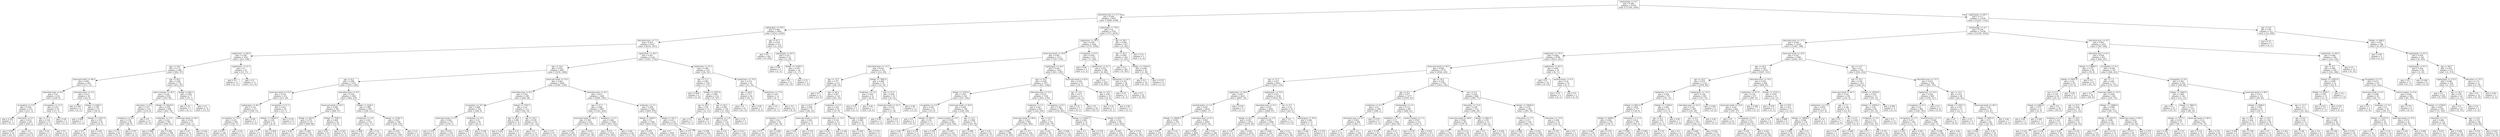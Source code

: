 digraph Tree {
node [shape=box] ;
0 [label="relationship <= 0.5\ngini = 0.366\nsamples = 22792\nvalue = [17292, 5500]"] ;
1 [label="education-num <= 11.5\ngini = 0.495\nsamples = 9253\nvalue = [5085, 4168]"] ;
0 -> 1 [labeldistance=2.5, labelangle=45, headlabel="True"] ;
2 [label="capital-gain <= 78.0\ngini = 0.444\nsamples = 6462\nvalue = [4313, 2149]"] ;
1 -> 2 ;
3 [label="education-num <= 7.5\ngini = 0.419\nsamples = 6147\nvalue = [4310, 1837]"] ;
2 -> 3 ;
4 [label="capital-loss <= 40.0\ngini = 0.189\nsamples = 1021\nvalue = [913, 108]"] ;
3 -> 4 ;
5 [label="age <= 19.5\ngini = 0.175\nsamples = 999\nvalue = [902, 97]"] ;
4 -> 5 ;
6 [label="hours-per-week <= 48.0\ngini = 0.081\nsamples = 283\nvalue = [271, 12]"] ;
5 -> 6 ;
7 [label="education-num <= 6.5\ngini = 0.05\nsamples = 234\nvalue = [228, 6]"] ;
6 -> 7 ;
8 [label="occupation <= 2.0\ngini = 0.028\nsamples = 214\nvalue = [211, 3]"] ;
7 -> 8 ;
9 [label="gini = 0.245\nsamples = 7\nvalue = [6, 1]"] ;
8 -> 9 ;
10 [label="education <= 0.5\ngini = 0.019\nsamples = 207\nvalue = [205, 2]"] ;
8 -> 10 ;
11 [label="gini = 0.087\nsamples = 44\nvalue = [42, 2]"] ;
10 -> 11 ;
12 [label="gini = 0.0\nsamples = 163\nvalue = [163, 0]"] ;
10 -> 12 ;
13 [label="occupation <= 11.5\ngini = 0.255\nsamples = 20\nvalue = [17, 3]"] ;
7 -> 13 ;
14 [label="age <= 11.5\ngini = 0.124\nsamples = 15\nvalue = [14, 1]"] ;
13 -> 14 ;
15 [label="gini = 0.32\nsamples = 5\nvalue = [4, 1]"] ;
14 -> 15 ;
16 [label="gini = 0.0\nsamples = 10\nvalue = [10, 0]"] ;
14 -> 16 ;
17 [label="gini = 0.48\nsamples = 5\nvalue = [3, 2]"] ;
13 -> 17 ;
18 [label="education-num <= 2.5\ngini = 0.215\nsamples = 49\nvalue = [43, 6]"] ;
6 -> 18 ;
19 [label="gini = 0.444\nsamples = 6\nvalue = [4, 2]"] ;
18 -> 19 ;
20 [label="fnlwgt <= 4382.5\ngini = 0.169\nsamples = 43\nvalue = [39, 4]"] ;
18 -> 20 ;
21 [label="gini = 0.408\nsamples = 7\nvalue = [5, 2]"] ;
20 -> 21 ;
22 [label="fnlwgt <= 13557.0\ngini = 0.105\nsamples = 36\nvalue = [34, 2]"] ;
20 -> 22 ;
23 [label="gini = 0.0\nsamples = 22\nvalue = [22, 0]"] ;
22 -> 23 ;
24 [label="gini = 0.245\nsamples = 14\nvalue = [12, 2]"] ;
22 -> 24 ;
25 [label="age <= 49.5\ngini = 0.209\nsamples = 716\nvalue = [631, 85]"] ;
5 -> 25 ;
26 [label="native-country <= 38.5\ngini = 0.228\nsamples = 639\nvalue = [555, 84]"] ;
25 -> 26 ;
27 [label="education <= 4.5\ngini = 0.107\nsamples = 141\nvalue = [133, 8]"] ;
26 -> 27 ;
28 [label="workclass <= 4.5\ngini = 0.156\nsamples = 94\nvalue = [86, 8]"] ;
27 -> 28 ;
29 [label="gini = 0.113\nsamples = 83\nvalue = [78, 5]"] ;
28 -> 29 ;
30 [label="gini = 0.397\nsamples = 11\nvalue = [8, 3]"] ;
28 -> 30 ;
31 [label="gini = 0.0\nsamples = 47\nvalue = [47, 0]"] ;
27 -> 31 ;
32 [label="fnlwgt <= 19216.0\ngini = 0.259\nsamples = 498\nvalue = [422, 76]"] ;
26 -> 32 ;
33 [label="workclass <= 3.0\ngini = 0.242\nsamples = 461\nvalue = [396, 65]"] ;
32 -> 33 ;
34 [label="gini = 0.088\nsamples = 65\nvalue = [62, 3]"] ;
33 -> 34 ;
35 [label="gini = 0.264\nsamples = 396\nvalue = [334, 62]"] ;
33 -> 35 ;
36 [label="hours-per-week <= 44.5\ngini = 0.418\nsamples = 37\nvalue = [26, 11]"] ;
32 -> 36 ;
37 [label="gini = 0.35\nsamples = 31\nvalue = [24, 7]"] ;
36 -> 37 ;
38 [label="gini = 0.444\nsamples = 6\nvalue = [2, 4]"] ;
36 -> 38 ;
39 [label="fnlwgt <= 881.5\ngini = 0.026\nsamples = 77\nvalue = [76, 1]"] ;
25 -> 39 ;
40 [label="gini = 0.32\nsamples = 5\nvalue = [4, 1]"] ;
39 -> 40 ;
41 [label="gini = 0.0\nsamples = 72\nvalue = [72, 0]"] ;
39 -> 41 ;
42 [label="capital-loss <= 51.5\ngini = 0.5\nsamples = 22\nvalue = [11, 11]"] ;
4 -> 42 ;
43 [label="gini = 0.0\nsamples = 11\nvalue = [0, 11]"] ;
42 -> 43 ;
44 [label="gini = 0.0\nsamples = 11\nvalue = [11, 0]"] ;
42 -> 44 ;
45 [label="capital-loss <= 39.5\ngini = 0.447\nsamples = 5126\nvalue = [3397, 1729]"] ;
3 -> 45 ;
46 [label="age <= 16.5\ngini = 0.435\nsamples = 4907\nvalue = [3339, 1568]"] ;
45 -> 46 ;
47 [label="age <= 8.5\ngini = 0.308\nsamples = 1251\nvalue = [1013, 238]"] ;
46 -> 47 ;
48 [label="hours-per-week <= 53.5\ngini = 0.158\nsamples = 231\nvalue = [211, 20]"] ;
47 -> 48 ;
49 [label="capital-gain <= 38.5\ngini = 0.116\nsamples = 211\nvalue = [198, 13]"] ;
48 -> 49 ;
50 [label="occupation <= 13.5\ngini = 0.101\nsamples = 206\nvalue = [195, 11]"] ;
49 -> 50 ;
51 [label="gini = 0.071\nsamples = 189\nvalue = [182, 7]"] ;
50 -> 51 ;
52 [label="gini = 0.36\nsamples = 17\nvalue = [13, 4]"] ;
50 -> 52 ;
53 [label="gini = 0.48\nsamples = 5\nvalue = [3, 2]"] ;
49 -> 53 ;
54 [label="occupation <= 11.5\ngini = 0.455\nsamples = 20\nvalue = [13, 7]"] ;
48 -> 54 ;
55 [label="fnlwgt <= 10016.5\ngini = 0.49\nsamples = 14\nvalue = [8, 6]"] ;
54 -> 55 ;
56 [label="gini = 0.5\nsamples = 6\nvalue = [3, 3]"] ;
55 -> 56 ;
57 [label="gini = 0.469\nsamples = 8\nvalue = [5, 3]"] ;
55 -> 57 ;
58 [label="gini = 0.278\nsamples = 6\nvalue = [5, 1]"] ;
54 -> 58 ;
59 [label="education-num <= 8.5\ngini = 0.336\nsamples = 1020\nvalue = [802, 218]"] ;
47 -> 59 ;
60 [label="hours-per-week <= 62.5\ngini = 0.286\nsamples = 561\nvalue = [464, 97]"] ;
59 -> 60 ;
61 [label="fnlwgt <= 342.0\ngini = 0.274\nsamples = 537\nvalue = [449, 88]"] ;
60 -> 61 ;
62 [label="gini = 0.48\nsamples = 5\nvalue = [2, 3]"] ;
61 -> 62 ;
63 [label="gini = 0.268\nsamples = 532\nvalue = [447, 85]"] ;
61 -> 63 ;
64 [label="fnlwgt <= 7558.5\ngini = 0.469\nsamples = 24\nvalue = [15, 9]"] ;
60 -> 64 ;
65 [label="gini = 0.42\nsamples = 10\nvalue = [3, 7]"] ;
64 -> 65 ;
66 [label="gini = 0.245\nsamples = 14\nvalue = [12, 2]"] ;
64 -> 66 ;
67 [label="fnlwgt <= 5226.5\ngini = 0.388\nsamples = 459\nvalue = [338, 121]"] ;
59 -> 67 ;
68 [label="workclass <= 3.0\ngini = 0.245\nsamples = 119\nvalue = [102, 17]"] ;
67 -> 68 ;
69 [label="gini = 0.469\nsamples = 8\nvalue = [5, 3]"] ;
68 -> 69 ;
70 [label="gini = 0.22\nsamples = 111\nvalue = [97, 14]"] ;
68 -> 70 ;
71 [label="fnlwgt <= 21341.5\ngini = 0.425\nsamples = 340\nvalue = [236, 104]"] ;
67 -> 71 ;
72 [label="gini = 0.419\nsamples = 335\nvalue = [235, 100]"] ;
71 -> 72 ;
73 [label="gini = 0.32\nsamples = 5\nvalue = [1, 4]"] ;
71 -> 73 ;
74 [label="hours-per-week <= 33.5\ngini = 0.463\nsamples = 3656\nvalue = [2326, 1330]"] ;
46 -> 74 ;
75 [label="education-num <= 8.5\ngini = 0.165\nsamples = 308\nvalue = [280, 28]"] ;
74 -> 75 ;
76 [label="occupation <= 10.5\ngini = 0.088\nsamples = 195\nvalue = [186, 9]"] ;
75 -> 76 ;
77 [label="hours-per-week <= 2.5\ngini = 0.062\nsamples = 155\nvalue = [150, 5]"] ;
76 -> 77 ;
78 [label="gini = 0.278\nsamples = 6\nvalue = [5, 1]"] ;
77 -> 78 ;
79 [label="gini = 0.052\nsamples = 149\nvalue = [145, 4]"] ;
77 -> 79 ;
80 [label="workclass <= 3.0\ngini = 0.18\nsamples = 40\nvalue = [36, 4]"] ;
76 -> 80 ;
81 [label="gini = 0.48\nsamples = 5\nvalue = [3, 2]"] ;
80 -> 81 ;
82 [label="gini = 0.108\nsamples = 35\nvalue = [33, 2]"] ;
80 -> 82 ;
83 [label="fnlwgt <= 3702.5\ngini = 0.28\nsamples = 113\nvalue = [94, 19]"] ;
75 -> 83 ;
84 [label="age <= 45.0\ngini = 0.486\nsamples = 12\nvalue = [7, 5]"] ;
83 -> 84 ;
85 [label="gini = 0.245\nsamples = 7\nvalue = [6, 1]"] ;
84 -> 85 ;
86 [label="gini = 0.32\nsamples = 5\nvalue = [1, 4]"] ;
84 -> 86 ;
87 [label="age <= 24.5\ngini = 0.239\nsamples = 101\nvalue = [87, 14]"] ;
83 -> 87 ;
88 [label="gini = 0.0\nsamples = 14\nvalue = [14, 0]"] ;
87 -> 88 ;
89 [label="gini = 0.27\nsamples = 87\nvalue = [73, 14]"] ;
87 -> 89 ;
90 [label="education-num <= 8.5\ngini = 0.475\nsamples = 3348\nvalue = [2046, 1302]"] ;
74 -> 90 ;
91 [label="age <= 21.5\ngini = 0.446\nsamples = 1867\nvalue = [1241, 626]"] ;
90 -> 91 ;
92 [label="hours-per-week <= 46.5\ngini = 0.369\nsamples = 418\nvalue = [316, 102]"] ;
91 -> 92 ;
93 [label="gini = 0.316\nsamples = 285\nvalue = [229, 56]"] ;
92 -> 93 ;
94 [label="gini = 0.452\nsamples = 133\nvalue = [87, 46]"] ;
92 -> 94 ;
95 [label="workclass <= 5.5\ngini = 0.462\nsamples = 1449\nvalue = [925, 524]"] ;
91 -> 95 ;
96 [label="gini = 0.472\nsamples = 1219\nvalue = [754, 465]"] ;
95 -> 96 ;
97 [label="gini = 0.381\nsamples = 230\nvalue = [171, 59]"] ;
95 -> 97 ;
98 [label="workclass <= 5.5\ngini = 0.496\nsamples = 1481\nvalue = [805, 676]"] ;
90 -> 98 ;
99 [label="fnlwgt <= 3209.5\ngini = 0.5\nsamples = 1265\nvalue = [652, 613]"] ;
98 -> 99 ;
100 [label="gini = 0.455\nsamples = 206\nvalue = [134, 72]"] ;
99 -> 100 ;
101 [label="gini = 0.5\nsamples = 1059\nvalue = [518, 541]"] ;
99 -> 101 ;
102 [label="fnlwgt <= 351.5\ngini = 0.413\nsamples = 216\nvalue = [153, 63]"] ;
98 -> 102 ;
103 [label="gini = 0.375\nsamples = 8\nvalue = [2, 6]"] ;
102 -> 103 ;
104 [label="gini = 0.398\nsamples = 208\nvalue = [151, 57]"] ;
102 -> 104 ;
105 [label="capital-loss <= 51.5\ngini = 0.389\nsamples = 219\nvalue = [58, 161]"] ;
45 -> 105 ;
106 [label="age <= 11.5\ngini = 0.085\nsamples = 158\nvalue = [7, 151]"] ;
105 -> 106 ;
107 [label="gini = 0.444\nsamples = 6\nvalue = [2, 4]"] ;
106 -> 107 ;
108 [label="fnlwgt <= 2297.0\ngini = 0.064\nsamples = 152\nvalue = [5, 147]"] ;
106 -> 108 ;
109 [label="age <= 28.5\ngini = 0.26\nsamples = 13\nvalue = [2, 11]"] ;
108 -> 109 ;
110 [label="gini = 0.0\nsamples = 7\nvalue = [0, 7]"] ;
109 -> 110 ;
111 [label="gini = 0.444\nsamples = 6\nvalue = [2, 4]"] ;
109 -> 111 ;
112 [label="age <= 44.5\ngini = 0.042\nsamples = 139\nvalue = [3, 136]"] ;
108 -> 112 ;
113 [label="occupation <= 2.0\ngini = 0.029\nsamples = 134\nvalue = [2, 132]"] ;
112 -> 113 ;
114 [label="gini = 0.32\nsamples = 5\nvalue = [1, 4]"] ;
113 -> 114 ;
115 [label="gini = 0.015\nsamples = 129\nvalue = [1, 128]"] ;
113 -> 115 ;
116 [label="gini = 0.32\nsamples = 5\nvalue = [1, 4]"] ;
112 -> 116 ;
117 [label="capital-loss <= 75.0\ngini = 0.274\nsamples = 61\nvalue = [51, 10]"] ;
105 -> 117 ;
118 [label="age <= 46.0\ngini = 0.117\nsamples = 48\nvalue = [45, 3]"] ;
117 -> 118 ;
119 [label="gini = 0.0\nsamples = 41\nvalue = [41, 0]"] ;
118 -> 119 ;
120 [label="gini = 0.49\nsamples = 7\nvalue = [4, 3]"] ;
118 -> 120 ;
121 [label="capital-loss <= 77.0\ngini = 0.497\nsamples = 13\nvalue = [6, 7]"] ;
117 -> 121 ;
122 [label="gini = 0.0\nsamples = 7\nvalue = [0, 7]"] ;
121 -> 122 ;
123 [label="gini = 0.0\nsamples = 6\nvalue = [6, 0]"] ;
121 -> 123 ;
124 [label="age <= 47.5\ngini = 0.019\nsamples = 315\nvalue = [3, 312]"] ;
2 -> 124 ;
125 [label="gini = 0.0\nsamples = 292\nvalue = [0, 292]"] ;
124 -> 125 ;
126 [label="capital-gain <= 93.5\ngini = 0.227\nsamples = 23\nvalue = [3, 20]"] ;
124 -> 126 ;
127 [label="gini = 0.48\nsamples = 5\nvalue = [2, 3]"] ;
126 -> 127 ;
128 [label="fnlwgt <= 15295.5\ngini = 0.105\nsamples = 18\nvalue = [1, 17]"] ;
126 -> 128 ;
129 [label="gini = 0.0\nsamples = 13\nvalue = [0, 13]"] ;
128 -> 129 ;
130 [label="gini = 0.32\nsamples = 5\nvalue = [1, 4]"] ;
128 -> 130 ;
131 [label="capital-gain <= 78.0\ngini = 0.4\nsamples = 2791\nvalue = [772, 2019]"] ;
1 -> 131 ;
132 [label="capital-loss <= 39.5\ngini = 0.439\nsamples = 2364\nvalue = [770, 1594]"] ;
131 -> 132 ;
133 [label="hours-per-week <= 30.0\ngini = 0.461\nsamples = 2113\nvalue = [763, 1350]"] ;
132 -> 133 ;
134 [label="education-num <= 13.5\ngini = 0.423\nsamples = 161\nvalue = [112, 49]"] ;
133 -> 134 ;
135 [label="age <= 12.5\ngini = 0.377\nsamples = 131\nvalue = [98, 33]"] ;
134 -> 135 ;
136 [label="gini = 0.0\nsamples = 15\nvalue = [15, 0]"] ;
135 -> 136 ;
137 [label="age <= 46.5\ngini = 0.407\nsamples = 116\nvalue = [83, 33]"] ;
135 -> 137 ;
138 [label="age <= 43.5\ngini = 0.456\nsamples = 71\nvalue = [46, 25]"] ;
137 -> 138 ;
139 [label="occupation <= 12.5\ngini = 0.42\nsamples = 60\nvalue = [42, 18]"] ;
138 -> 139 ;
140 [label="gini = 0.37\nsamples = 53\nvalue = [40, 13]"] ;
139 -> 140 ;
141 [label="gini = 0.408\nsamples = 7\nvalue = [2, 5]"] ;
139 -> 141 ;
142 [label="hours-per-week <= 11.5\ngini = 0.463\nsamples = 11\nvalue = [4, 7]"] ;
138 -> 142 ;
143 [label="gini = 0.48\nsamples = 5\nvalue = [3, 2]"] ;
142 -> 143 ;
144 [label="gini = 0.278\nsamples = 6\nvalue = [1, 5]"] ;
142 -> 144 ;
145 [label="workclass <= 4.5\ngini = 0.292\nsamples = 45\nvalue = [37, 8]"] ;
137 -> 145 ;
146 [label="education-num <= 12.5\ngini = 0.165\nsamples = 33\nvalue = [30, 3]"] ;
145 -> 146 ;
147 [label="gini = 0.08\nsamples = 24\nvalue = [23, 1]"] ;
146 -> 147 ;
148 [label="gini = 0.346\nsamples = 9\nvalue = [7, 2]"] ;
146 -> 148 ;
149 [label="fnlwgt <= 9832.0\ngini = 0.486\nsamples = 12\nvalue = [7, 5]"] ;
145 -> 149 ;
150 [label="gini = 0.444\nsamples = 6\nvalue = [2, 4]"] ;
149 -> 150 ;
151 [label="gini = 0.278\nsamples = 6\nvalue = [5, 1]"] ;
149 -> 151 ;
152 [label="fnlwgt <= 7692.0\ngini = 0.498\nsamples = 30\nvalue = [14, 16]"] ;
134 -> 152 ;
153 [label="workclass <= 5.0\ngini = 0.444\nsamples = 12\nvalue = [8, 4]"] ;
152 -> 153 ;
154 [label="gini = 0.32\nsamples = 5\nvalue = [4, 1]"] ;
153 -> 154 ;
155 [label="gini = 0.49\nsamples = 7\nvalue = [4, 3]"] ;
153 -> 155 ;
156 [label="age <= 51.0\ngini = 0.444\nsamples = 18\nvalue = [6, 12]"] ;
152 -> 156 ;
157 [label="hours-per-week <= 22.5\ngini = 0.355\nsamples = 13\nvalue = [3, 10]"] ;
156 -> 157 ;
158 [label="gini = 0.48\nsamples = 5\nvalue = [2, 3]"] ;
157 -> 158 ;
159 [label="gini = 0.219\nsamples = 8\nvalue = [1, 7]"] ;
157 -> 159 ;
160 [label="gini = 0.48\nsamples = 5\nvalue = [3, 2]"] ;
156 -> 160 ;
161 [label="capital-gain <= 50.5\ngini = 0.445\nsamples = 1952\nvalue = [651, 1301]"] ;
133 -> 161 ;
162 [label="age <= 16.5\ngini = 0.438\nsamples = 1917\nvalue = [621, 1296]"] ;
161 -> 162 ;
163 [label="fnlwgt <= 1670.0\ngini = 0.497\nsamples = 361\nvalue = [167, 194]"] ;
162 -> 163 ;
164 [label="occupation <= 5.0\ngini = 0.287\nsamples = 23\nvalue = [19, 4]"] ;
163 -> 164 ;
165 [label="gini = 0.0\nsamples = 6\nvalue = [6, 0]"] ;
164 -> 165 ;
166 [label="fnlwgt <= 450.0\ngini = 0.36\nsamples = 17\nvalue = [13, 4]"] ;
164 -> 166 ;
167 [label="gini = 0.48\nsamples = 5\nvalue = [3, 2]"] ;
166 -> 167 ;
168 [label="gini = 0.278\nsamples = 12\nvalue = [10, 2]"] ;
166 -> 168 ;
169 [label="hours-per-week <= 50.0\ngini = 0.492\nsamples = 338\nvalue = [148, 190]"] ;
163 -> 169 ;
170 [label="native-country <= 9.5\ngini = 0.499\nsamples = 268\nvalue = [128, 140]"] ;
169 -> 170 ;
171 [label="gini = 0.198\nsamples = 9\nvalue = [8, 1]"] ;
170 -> 171 ;
172 [label="gini = 0.497\nsamples = 259\nvalue = [120, 139]"] ;
170 -> 172 ;
173 [label="age <= 12.5\ngini = 0.408\nsamples = 70\nvalue = [20, 50]"] ;
169 -> 173 ;
174 [label="gini = 0.499\nsamples = 27\nvalue = [14, 13]"] ;
173 -> 174 ;
175 [label="gini = 0.24\nsamples = 43\nvalue = [6, 37]"] ;
173 -> 175 ;
176 [label="education-num <= 12.5\ngini = 0.413\nsamples = 1556\nvalue = [454, 1102]"] ;
162 -> 176 ;
177 [label="workclass <= 5.5\ngini = 0.447\nsamples = 963\nvalue = [324, 639]"] ;
176 -> 177 ;
178 [label="hours-per-week <= 40.0\ngini = 0.421\nsamples = 802\nvalue = [242, 560]"] ;
177 -> 178 ;
179 [label="gini = 0.462\nsamples = 384\nvalue = [139, 245]"] ;
178 -> 179 ;
180 [label="gini = 0.371\nsamples = 418\nvalue = [103, 315]"] ;
178 -> 180 ;
181 [label="age <= 23.5\ngini = 0.5\nsamples = 161\nvalue = [82, 79]"] ;
177 -> 181 ;
182 [label="gini = 0.44\nsamples = 46\nvalue = [31, 15]"] ;
181 -> 182 ;
183 [label="gini = 0.494\nsamples = 115\nvalue = [51, 64]"] ;
181 -> 183 ;
184 [label="occupation <= 0.5\ngini = 0.342\nsamples = 593\nvalue = [130, 463]"] ;
176 -> 184 ;
185 [label="fnlwgt <= 15205.5\ngini = 0.444\nsamples = 12\nvalue = [8, 4]"] ;
184 -> 185 ;
186 [label="gini = 0.5\nsamples = 6\nvalue = [3, 3]"] ;
185 -> 186 ;
187 [label="gini = 0.278\nsamples = 6\nvalue = [5, 1]"] ;
185 -> 187 ;
188 [label="fnlwgt <= 8575.5\ngini = 0.332\nsamples = 581\nvalue = [122, 459]"] ;
184 -> 188 ;
189 [label="gini = 0.265\nsamples = 254\nvalue = [40, 214]"] ;
188 -> 189 ;
190 [label="gini = 0.376\nsamples = 327\nvalue = [82, 245]"] ;
188 -> 190 ;
191 [label="hours-per-week <= 45.0\ngini = 0.245\nsamples = 35\nvalue = [30, 5]"] ;
161 -> 191 ;
192 [label="age <= 13.5\ngini = 0.077\nsamples = 25\nvalue = [24, 1]"] ;
191 -> 192 ;
193 [label="gini = 0.32\nsamples = 5\nvalue = [4, 1]"] ;
192 -> 193 ;
194 [label="gini = 0.0\nsamples = 20\nvalue = [20, 0]"] ;
192 -> 194 ;
195 [label="age <= 19.5\ngini = 0.48\nsamples = 10\nvalue = [6, 4]"] ;
191 -> 195 ;
196 [label="gini = 0.32\nsamples = 5\nvalue = [4, 1]"] ;
195 -> 196 ;
197 [label="gini = 0.48\nsamples = 5\nvalue = [2, 3]"] ;
195 -> 197 ;
198 [label="occupation <= 0.5\ngini = 0.054\nsamples = 251\nvalue = [7, 244]"] ;
132 -> 198 ;
199 [label="gini = 0.48\nsamples = 5\nvalue = [3, 2]"] ;
198 -> 199 ;
200 [label="capital-loss <= 51.5\ngini = 0.032\nsamples = 246\nvalue = [4, 242]"] ;
198 -> 200 ;
201 [label="gini = 0.0\nsamples = 202\nvalue = [0, 202]"] ;
200 -> 201 ;
202 [label="capital-loss <= 64.5\ngini = 0.165\nsamples = 44\nvalue = [4, 40]"] ;
200 -> 202 ;
203 [label="gini = 0.32\nsamples = 5\nvalue = [4, 1]"] ;
202 -> 203 ;
204 [label="gini = 0.0\nsamples = 39\nvalue = [0, 39]"] ;
202 -> 204 ;
205 [label="age <= 58.5\ngini = 0.009\nsamples = 427\nvalue = [2, 425]"] ;
131 -> 205 ;
206 [label="age <= 45.5\ngini = 0.005\nsamples = 422\nvalue = [1, 421]"] ;
205 -> 206 ;
207 [label="gini = 0.0\nsamples = 381\nvalue = [0, 381]"] ;
206 -> 207 ;
208 [label="fnlwgt <= 17016.0\ngini = 0.048\nsamples = 41\nvalue = [1, 40]"] ;
206 -> 208 ;
209 [label="gini = 0.0\nsamples = 35\nvalue = [0, 35]"] ;
208 -> 209 ;
210 [label="gini = 0.278\nsamples = 6\nvalue = [1, 5]"] ;
208 -> 210 ;
211 [label="gini = 0.32\nsamples = 5\nvalue = [1, 4]"] ;
205 -> 211 ;
212 [label="capital-gain <= 90.5\ngini = 0.177\nsamples = 13539\nvalue = [12207, 1332]"] ;
0 -> 212 [labeldistance=2.5, labelangle=-45, headlabel="False"] ;
213 [label="relationship <= 4.5\ngini = 0.144\nsamples = 13228\nvalue = [12194, 1034]"] ;
212 -> 213 ;
214 [label="education-num <= 11.5\ngini = 0.092\nsamples = 12195\nvalue = [11607, 588]"] ;
213 -> 214 ;
215 [label="capital-loss <= 74.5\ngini = 0.048\nsamples = 9796\nvalue = [9555, 241]"] ;
214 -> 215 ;
216 [label="hours-per-week <= 39.5\ngini = 0.046\nsamples = 9776\nvalue = [9546, 230]"] ;
215 -> 216 ;
217 [label="age <= 17.5\ngini = 0.027\nsamples = 8033\nvalue = [7923, 110]"] ;
216 -> 217 ;
218 [label="capital-loss <= 58.0\ngini = 0.007\nsamples = 4925\nvalue = [4907, 18]"] ;
217 -> 218 ;
219 [label="marital-status <= 2.5\ngini = 0.007\nsamples = 4919\nvalue = [4902, 17]"] ;
218 -> 219 ;
220 [label="fnlwgt <= 20958.5\ngini = 0.026\nsamples = 534\nvalue = [527, 7]"] ;
219 -> 220 ;
221 [label="gini = 0.015\nsamples = 519\nvalue = [515, 4]"] ;
220 -> 221 ;
222 [label="gini = 0.32\nsamples = 15\nvalue = [12, 3]"] ;
220 -> 222 ;
223 [label="education-num <= 9.5\ngini = 0.005\nsamples = 4385\nvalue = [4375, 10]"] ;
219 -> 223 ;
224 [label="gini = 0.003\nsamples = 4087\nvalue = [4080, 7]"] ;
223 -> 224 ;
225 [label="gini = 0.02\nsamples = 298\nvalue = [295, 3]"] ;
223 -> 225 ;
226 [label="gini = 0.278\nsamples = 6\nvalue = [5, 1]"] ;
218 -> 226 ;
227 [label="capital-gain <= 72.0\ngini = 0.057\nsamples = 3108\nvalue = [3016, 92]"] ;
217 -> 227 ;
228 [label="education-num <= 8.5\ngini = 0.055\nsamples = 3083\nvalue = [2996, 87]"] ;
227 -> 228 ;
229 [label="fnlwgt <= 43.5\ngini = 0.035\nsamples = 2015\nvalue = [1979, 36]"] ;
228 -> 229 ;
230 [label="gini = 0.32\nsamples = 5\nvalue = [4, 1]"] ;
229 -> 230 ;
231 [label="gini = 0.034\nsamples = 2010\nvalue = [1975, 35]"] ;
229 -> 231 ;
232 [label="occupation <= 2.0\ngini = 0.091\nsamples = 1068\nvalue = [1017, 51]"] ;
228 -> 232 ;
233 [label="gini = 0.028\nsamples = 352\nvalue = [347, 5]"] ;
232 -> 233 ;
234 [label="gini = 0.12\nsamples = 716\nvalue = [670, 46]"] ;
232 -> 234 ;
235 [label="sex <= 0.5\ngini = 0.32\nsamples = 25\nvalue = [20, 5]"] ;
227 -> 235 ;
236 [label="gini = 0.0\nsamples = 13\nvalue = [13, 0]"] ;
235 -> 236 ;
237 [label="capital-gain <= 78.0\ngini = 0.486\nsamples = 12\nvalue = [7, 5]"] ;
235 -> 237 ;
238 [label="gini = 0.444\nsamples = 6\nvalue = [2, 4]"] ;
237 -> 238 ;
239 [label="gini = 0.278\nsamples = 6\nvalue = [5, 1]"] ;
237 -> 239 ;
240 [label="age <= 20.5\ngini = 0.128\nsamples = 1743\nvalue = [1623, 120]"] ;
216 -> 240 ;
241 [label="age <= 8.5\ngini = 0.077\nsamples = 1077\nvalue = [1034, 43]"] ;
240 -> 241 ;
242 [label="workclass <= 6.5\ngini = 0.01\nsamples = 390\nvalue = [388, 2]"] ;
241 -> 242 ;
243 [label="education-num <= 3.5\ngini = 0.005\nsamples = 384\nvalue = [383, 1]"] ;
242 -> 243 ;
244 [label="gini = 0.1\nsamples = 19\nvalue = [18, 1]"] ;
243 -> 244 ;
245 [label="gini = 0.0\nsamples = 365\nvalue = [365, 0]"] ;
243 -> 245 ;
246 [label="gini = 0.278\nsamples = 6\nvalue = [5, 1]"] ;
242 -> 246 ;
247 [label="relationship <= 2.5\ngini = 0.112\nsamples = 687\nvalue = [646, 41]"] ;
241 -> 247 ;
248 [label="workclass <= 5.5\ngini = 0.15\nsamples = 464\nvalue = [426, 38]"] ;
247 -> 248 ;
249 [label="gini = 0.129\nsamples = 417\nvalue = [388, 29]"] ;
248 -> 249 ;
250 [label="gini = 0.31\nsamples = 47\nvalue = [38, 9]"] ;
248 -> 250 ;
251 [label="native-country <= 1.5\ngini = 0.027\nsamples = 223\nvalue = [220, 3]"] ;
247 -> 251 ;
252 [label="gini = 0.278\nsamples = 6\nvalue = [5, 1]"] ;
251 -> 252 ;
253 [label="gini = 0.018\nsamples = 217\nvalue = [215, 2]"] ;
251 -> 253 ;
254 [label="sex <= 0.5\ngini = 0.204\nsamples = 666\nvalue = [589, 77]"] ;
240 -> 254 ;
255 [label="education <= 13.0\ngini = 0.109\nsamples = 312\nvalue = [294, 18]"] ;
254 -> 255 ;
256 [label="hours-per-week <= 48.0\ngini = 0.058\nsamples = 201\nvalue = [195, 6]"] ;
255 -> 256 ;
257 [label="gini = 0.0\nsamples = 102\nvalue = [102, 0]"] ;
256 -> 257 ;
258 [label="gini = 0.114\nsamples = 99\nvalue = [93, 6]"] ;
256 -> 258 ;
259 [label="fnlwgt <= 6061.0\ngini = 0.193\nsamples = 111\nvalue = [99, 12]"] ;
255 -> 259 ;
260 [label="gini = 0.0\nsamples = 32\nvalue = [32, 0]"] ;
259 -> 260 ;
261 [label="gini = 0.258\nsamples = 79\nvalue = [67, 12]"] ;
259 -> 261 ;
262 [label="fnlwgt <= 19958.0\ngini = 0.278\nsamples = 354\nvalue = [295, 59]"] ;
254 -> 262 ;
263 [label="education <= 7.5\ngini = 0.257\nsamples = 336\nvalue = [285, 51]"] ;
262 -> 263 ;
264 [label="gini = 0.086\nsamples = 67\nvalue = [64, 3]"] ;
263 -> 264 ;
265 [label="gini = 0.293\nsamples = 269\nvalue = [221, 48]"] ;
263 -> 265 ;
266 [label="education <= 13.0\ngini = 0.494\nsamples = 18\nvalue = [10, 8]"] ;
262 -> 266 ;
267 [label="gini = 0.355\nsamples = 13\nvalue = [10, 3]"] ;
266 -> 267 ;
268 [label="gini = 0.0\nsamples = 5\nvalue = [0, 5]"] ;
266 -> 268 ;
269 [label="capital-loss <= 83.5\ngini = 0.495\nsamples = 20\nvalue = [9, 11]"] ;
215 -> 269 ;
270 [label="gini = 0.0\nsamples = 10\nvalue = [0, 10]"] ;
269 -> 270 ;
271 [label="marital-status <= 4.5\ngini = 0.18\nsamples = 10\nvalue = [9, 1]"] ;
269 -> 271 ;
272 [label="gini = 0.32\nsamples = 5\nvalue = [4, 1]"] ;
271 -> 272 ;
273 [label="gini = 0.0\nsamples = 5\nvalue = [5, 0]"] ;
271 -> 273 ;
274 [label="hours-per-week <= 43.5\ngini = 0.247\nsamples = 2399\nvalue = [2052, 347]"] ;
214 -> 274 ;
275 [label="age <= 24.5\ngini = 0.149\nsamples = 1618\nvalue = [1487, 131]"] ;
274 -> 275 ;
276 [label="age <= 14.5\ngini = 0.079\nsamples = 1124\nvalue = [1078, 46]"] ;
275 -> 276 ;
277 [label="capital-loss <= 17.5\ngini = 0.036\nsamples = 755\nvalue = [741, 14]"] ;
276 -> 277 ;
278 [label="fnlwgt <= 4851.0\ngini = 0.024\nsamples = 737\nvalue = [728, 9]"] ;
277 -> 278 ;
279 [label="fnlwgt <= 4499.0\ngini = 0.064\nsamples = 150\nvalue = [145, 5]"] ;
278 -> 279 ;
280 [label="gini = 0.043\nsamples = 138\nvalue = [135, 3]"] ;
279 -> 280 ;
281 [label="gini = 0.278\nsamples = 12\nvalue = [10, 2]"] ;
279 -> 281 ;
282 [label="education <= 11.0\ngini = 0.014\nsamples = 587\nvalue = [583, 4]"] ;
278 -> 282 ;
283 [label="gini = 0.008\nsamples = 528\nvalue = [526, 2]"] ;
282 -> 283 ;
284 [label="gini = 0.065\nsamples = 59\nvalue = [57, 2]"] ;
282 -> 284 ;
285 [label="fnlwgt <= 11240.0\ngini = 0.401\nsamples = 18\nvalue = [13, 5]"] ;
277 -> 285 ;
286 [label="age <= 8.5\ngini = 0.165\nsamples = 11\nvalue = [10, 1]"] ;
285 -> 286 ;
287 [label="gini = 0.32\nsamples = 5\nvalue = [4, 1]"] ;
286 -> 287 ;
288 [label="gini = 0.0\nsamples = 6\nvalue = [6, 0]"] ;
286 -> 288 ;
289 [label="gini = 0.49\nsamples = 7\nvalue = [3, 4]"] ;
285 -> 289 ;
290 [label="capital-gain <= 72.0\ngini = 0.158\nsamples = 369\nvalue = [337, 32]"] ;
276 -> 290 ;
291 [label="education-num <= 14.5\ngini = 0.143\nsamples = 360\nvalue = [332, 28]"] ;
290 -> 291 ;
292 [label="sex <= 0.5\ngini = 0.132\nsamples = 353\nvalue = [328, 25]"] ;
291 -> 292 ;
293 [label="gini = 0.069\nsamples = 196\nvalue = [189, 7]"] ;
292 -> 293 ;
294 [label="gini = 0.203\nsamples = 157\nvalue = [139, 18]"] ;
292 -> 294 ;
295 [label="gini = 0.49\nsamples = 7\nvalue = [4, 3]"] ;
291 -> 295 ;
296 [label="gini = 0.494\nsamples = 9\nvalue = [5, 4]"] ;
290 -> 296 ;
297 [label="education-num <= 14.5\ngini = 0.285\nsamples = 494\nvalue = [409, 85]"] ;
275 -> 297 ;
298 [label="capital-loss <= 67.0\ngini = 0.259\nsamples = 471\nvalue = [399, 72]"] ;
297 -> 298 ;
299 [label="hours-per-week <= 22.0\ngini = 0.247\nsamples = 464\nvalue = [397, 67]"] ;
298 -> 299 ;
300 [label="gini = 0.0\nsamples = 52\nvalue = [52, 0]"] ;
299 -> 300 ;
301 [label="occupation <= 9.5\ngini = 0.272\nsamples = 412\nvalue = [345, 67]"] ;
299 -> 301 ;
302 [label="gini = 0.195\nsamples = 174\nvalue = [155, 19]"] ;
301 -> 302 ;
303 [label="gini = 0.322\nsamples = 238\nvalue = [190, 48]"] ;
301 -> 303 ;
304 [label="gini = 0.408\nsamples = 7\nvalue = [2, 5]"] ;
298 -> 304 ;
305 [label="fnlwgt <= 2722.5\ngini = 0.491\nsamples = 23\nvalue = [10, 13]"] ;
297 -> 305 ;
306 [label="gini = 0.278\nsamples = 6\nvalue = [5, 1]"] ;
305 -> 306 ;
307 [label="age <= 39.0\ngini = 0.415\nsamples = 17\nvalue = [5, 12]"] ;
305 -> 307 ;
308 [label="gini = 0.0\nsamples = 9\nvalue = [0, 9]"] ;
307 -> 308 ;
309 [label="gini = 0.469\nsamples = 8\nvalue = [5, 3]"] ;
307 -> 309 ;
310 [label="age <= 12.5\ngini = 0.4\nsamples = 781\nvalue = [565, 216]"] ;
274 -> 310 ;
311 [label="age <= 10.5\ngini = 0.185\nsamples = 223\nvalue = [200, 23]"] ;
310 -> 311 ;
312 [label="hours-per-week <= 61.5\ngini = 0.102\nsamples = 149\nvalue = [141, 8]"] ;
311 -> 312 ;
313 [label="capital-loss <= 27.0\ngini = 0.059\nsamples = 131\nvalue = [127, 4]"] ;
312 -> 313 ;
314 [label="fnlwgt <= 10850.0\ngini = 0.046\nsamples = 126\nvalue = [123, 3]"] ;
313 -> 314 ;
315 [label="gini = 0.083\nsamples = 69\nvalue = [66, 3]"] ;
314 -> 315 ;
316 [label="gini = 0.0\nsamples = 57\nvalue = [57, 0]"] ;
314 -> 316 ;
317 [label="gini = 0.32\nsamples = 5\nvalue = [4, 1]"] ;
313 -> 317 ;
318 [label="age <= 7.5\ngini = 0.346\nsamples = 18\nvalue = [14, 4]"] ;
312 -> 318 ;
319 [label="gini = 0.0\nsamples = 5\nvalue = [5, 0]"] ;
318 -> 319 ;
320 [label="sex <= 0.5\ngini = 0.426\nsamples = 13\nvalue = [9, 4]"] ;
318 -> 320 ;
321 [label="gini = 0.32\nsamples = 5\nvalue = [4, 1]"] ;
320 -> 321 ;
322 [label="gini = 0.469\nsamples = 8\nvalue = [5, 3]"] ;
320 -> 322 ;
323 [label="fnlwgt <= 18324.0\ngini = 0.323\nsamples = 74\nvalue = [59, 15]"] ;
311 -> 323 ;
324 [label="fnlwgt <= 14954.5\ngini = 0.26\nsamples = 65\nvalue = [55, 10]"] ;
323 -> 324 ;
325 [label="workclass <= 3.0\ngini = 0.311\nsamples = 52\nvalue = [42, 10]"] ;
324 -> 325 ;
326 [label="gini = 0.0\nsamples = 8\nvalue = [8, 0]"] ;
325 -> 326 ;
327 [label="gini = 0.351\nsamples = 44\nvalue = [34, 10]"] ;
325 -> 327 ;
328 [label="gini = 0.0\nsamples = 13\nvalue = [13, 0]"] ;
324 -> 328 ;
329 [label="gini = 0.494\nsamples = 9\nvalue = [4, 5]"] ;
323 -> 329 ;
330 [label="education-num <= 13.5\ngini = 0.452\nsamples = 558\nvalue = [365, 193]"] ;
310 -> 330 ;
331 [label="capital-loss <= 74.5\ngini = 0.426\nsamples = 490\nvalue = [339, 151]"] ;
330 -> 331 ;
332 [label="occupation <= 4.5\ngini = 0.42\nsamples = 484\nvalue = [339, 145]"] ;
331 -> 332 ;
333 [label="occupation <= 3.5\ngini = 0.475\nsamples = 185\nvalue = [113, 72]"] ;
332 -> 333 ;
334 [label="gini = 0.245\nsamples = 42\nvalue = [36, 6]"] ;
333 -> 334 ;
335 [label="gini = 0.497\nsamples = 143\nvalue = [77, 66]"] ;
333 -> 335 ;
336 [label="marital-status <= 5.5\ngini = 0.369\nsamples = 299\nvalue = [226, 73]"] ;
332 -> 336 ;
337 [label="gini = 0.349\nsamples = 284\nvalue = [220, 64]"] ;
336 -> 337 ;
338 [label="gini = 0.48\nsamples = 15\nvalue = [6, 9]"] ;
336 -> 338 ;
339 [label="gini = 0.0\nsamples = 6\nvalue = [0, 6]"] ;
331 -> 339 ;
340 [label="age <= 15.5\ngini = 0.472\nsamples = 68\nvalue = [26, 42]"] ;
330 -> 340 ;
341 [label="fnlwgt <= 12051.5\ngini = 0.142\nsamples = 13\nvalue = [12, 1]"] ;
340 -> 341 ;
342 [label="gini = 0.0\nsamples = 8\nvalue = [8, 0]"] ;
341 -> 342 ;
343 [label="gini = 0.32\nsamples = 5\nvalue = [4, 1]"] ;
341 -> 343 ;
344 [label="hours-per-week <= 64.5\ngini = 0.38\nsamples = 55\nvalue = [14, 41]"] ;
340 -> 344 ;
345 [label="fnlwgt <= 2835.0\ngini = 0.33\nsamples = 48\nvalue = [10, 38]"] ;
344 -> 345 ;
346 [label="gini = 0.494\nsamples = 9\nvalue = [4, 5]"] ;
345 -> 346 ;
347 [label="gini = 0.26\nsamples = 39\nvalue = [6, 33]"] ;
345 -> 347 ;
348 [label="gini = 0.49\nsamples = 7\nvalue = [4, 3]"] ;
344 -> 348 ;
349 [label="education-num <= 9.5\ngini = 0.491\nsamples = 1033\nvalue = [587, 446]"] ;
213 -> 349 ;
350 [label="education-num <= 6.5\ngini = 0.434\nsamples = 651\nvalue = [444, 207]"] ;
349 -> 350 ;
351 [label="fnlwgt <= 10894.0\ngini = 0.133\nsamples = 84\nvalue = [78, 6]"] ;
350 -> 351 ;
352 [label="fnlwgt <= 9931.0\ngini = 0.24\nsamples = 43\nvalue = [37, 6]"] ;
351 -> 352 ;
353 [label="race <= 2.5\ngini = 0.145\nsamples = 38\nvalue = [35, 3]"] ;
352 -> 353 ;
354 [label="fnlwgt <= 4492.0\ngini = 0.375\nsamples = 12\nvalue = [9, 3]"] ;
353 -> 354 ;
355 [label="gini = 0.48\nsamples = 5\nvalue = [3, 2]"] ;
354 -> 355 ;
356 [label="gini = 0.245\nsamples = 7\nvalue = [6, 1]"] ;
354 -> 356 ;
357 [label="gini = 0.0\nsamples = 26\nvalue = [26, 0]"] ;
353 -> 357 ;
358 [label="gini = 0.48\nsamples = 5\nvalue = [2, 3]"] ;
352 -> 358 ;
359 [label="gini = 0.0\nsamples = 41\nvalue = [41, 0]"] ;
351 -> 359 ;
360 [label="occupation <= 4.5\ngini = 0.458\nsamples = 567\nvalue = [366, 201]"] ;
350 -> 360 ;
361 [label="age <= 7.5\ngini = 0.491\nsamples = 311\nvalue = [176, 135]"] ;
360 -> 361 ;
362 [label="gini = 0.0\nsamples = 26\nvalue = [26, 0]"] ;
361 -> 362 ;
363 [label="hours-per-week <= 33.5\ngini = 0.499\nsamples = 285\nvalue = [150, 135]"] ;
361 -> 363 ;
364 [label="age <= 22.5\ngini = 0.428\nsamples = 74\nvalue = [51, 23]"] ;
363 -> 364 ;
365 [label="workclass <= 4.5\ngini = 0.225\nsamples = 31\nvalue = [27, 4]"] ;
364 -> 365 ;
366 [label="gini = 0.142\nsamples = 26\nvalue = [24, 2]"] ;
365 -> 366 ;
367 [label="gini = 0.48\nsamples = 5\nvalue = [3, 2]"] ;
365 -> 367 ;
368 [label="age <= 43.0\ngini = 0.493\nsamples = 43\nvalue = [24, 19]"] ;
364 -> 368 ;
369 [label="gini = 0.48\nsamples = 30\nvalue = [12, 18]"] ;
368 -> 369 ;
370 [label="gini = 0.142\nsamples = 13\nvalue = [12, 1]"] ;
368 -> 370 ;
371 [label="fnlwgt <= 12986.0\ngini = 0.498\nsamples = 211\nvalue = [99, 112]"] ;
363 -> 371 ;
372 [label="fnlwgt <= 11615.0\ngini = 0.496\nsamples = 145\nvalue = [79, 66]"] ;
371 -> 372 ;
373 [label="gini = 0.5\nsamples = 131\nvalue = [66, 65]"] ;
372 -> 373 ;
374 [label="gini = 0.133\nsamples = 14\nvalue = [13, 1]"] ;
372 -> 374 ;
375 [label="hours-per-week <= 46.0\ngini = 0.422\nsamples = 66\nvalue = [20, 46]"] ;
371 -> 375 ;
376 [label="gini = 0.375\nsamples = 60\nvalue = [15, 45]"] ;
375 -> 376 ;
377 [label="gini = 0.278\nsamples = 6\nvalue = [5, 1]"] ;
375 -> 377 ;
378 [label="occupation <= 9.5\ngini = 0.383\nsamples = 256\nvalue = [190, 66]"] ;
360 -> 378 ;
379 [label="fnlwgt <= 3426.0\ngini = 0.268\nsamples = 144\nvalue = [121, 23]"] ;
378 -> 379 ;
380 [label="gini = 0.0\nsamples = 25\nvalue = [25, 0]"] ;
379 -> 380 ;
381 [label="fnlwgt <= 7885.0\ngini = 0.312\nsamples = 119\nvalue = [96, 23]"] ;
379 -> 381 ;
382 [label="fnlwgt <= 7271.5\ngini = 0.418\nsamples = 37\nvalue = [26, 11]"] ;
381 -> 382 ;
383 [label="gini = 0.342\nsamples = 32\nvalue = [25, 7]"] ;
382 -> 383 ;
384 [label="gini = 0.32\nsamples = 5\nvalue = [1, 4]"] ;
382 -> 384 ;
385 [label="hours-per-week <= 38.0\ngini = 0.25\nsamples = 82\nvalue = [70, 12]"] ;
381 -> 385 ;
386 [label="gini = 0.114\nsamples = 33\nvalue = [31, 2]"] ;
385 -> 386 ;
387 [label="gini = 0.325\nsamples = 49\nvalue = [39, 10]"] ;
385 -> 387 ;
388 [label="hours-per-week <= 38.5\ngini = 0.473\nsamples = 112\nvalue = [69, 43]"] ;
378 -> 388 ;
389 [label="fnlwgt <= 6000.0\ngini = 0.283\nsamples = 41\nvalue = [34, 7]"] ;
388 -> 389 ;
390 [label="age <= 19.0\ngini = 0.444\nsamples = 15\nvalue = [10, 5]"] ;
389 -> 390 ;
391 [label="gini = 0.444\nsamples = 6\nvalue = [2, 4]"] ;
390 -> 391 ;
392 [label="gini = 0.198\nsamples = 9\nvalue = [8, 1]"] ;
390 -> 392 ;
393 [label="age <= 19.5\ngini = 0.142\nsamples = 26\nvalue = [24, 2]"] ;
389 -> 393 ;
394 [label="gini = 0.0\nsamples = 12\nvalue = [12, 0]"] ;
393 -> 394 ;
395 [label="gini = 0.245\nsamples = 14\nvalue = [12, 2]"] ;
393 -> 395 ;
396 [label="age <= 11.5\ngini = 0.5\nsamples = 71\nvalue = [35, 36]"] ;
388 -> 396 ;
397 [label="age <= 8.0\ngini = 0.26\nsamples = 13\nvalue = [11, 2]"] ;
396 -> 397 ;
398 [label="gini = 0.48\nsamples = 5\nvalue = [3, 2]"] ;
397 -> 398 ;
399 [label="gini = 0.0\nsamples = 8\nvalue = [8, 0]"] ;
397 -> 399 ;
400 [label="race <= 3.0\ngini = 0.485\nsamples = 58\nvalue = [24, 34]"] ;
396 -> 400 ;
401 [label="gini = 0.346\nsamples = 9\nvalue = [7, 2]"] ;
400 -> 401 ;
402 [label="gini = 0.453\nsamples = 49\nvalue = [17, 32]"] ;
400 -> 402 ;
403 [label="capital-loss <= 40.5\ngini = 0.468\nsamples = 382\nvalue = [143, 239]"] ;
349 -> 403 ;
404 [label="age <= 8.5\ngini = 0.484\nsamples = 349\nvalue = [143, 206]"] ;
403 -> 404 ;
405 [label="fnlwgt <= 12452.0\ngini = 0.298\nsamples = 22\nvalue = [18, 4]"] ;
404 -> 405 ;
406 [label="fnlwgt <= 4359.5\ngini = 0.391\nsamples = 15\nvalue = [11, 4]"] ;
405 -> 406 ;
407 [label="gini = 0.219\nsamples = 8\nvalue = [7, 1]"] ;
406 -> 407 ;
408 [label="gini = 0.49\nsamples = 7\nvalue = [4, 3]"] ;
406 -> 408 ;
409 [label="gini = 0.0\nsamples = 7\nvalue = [7, 0]"] ;
405 -> 409 ;
410 [label="occupation <= 3.5\ngini = 0.472\nsamples = 327\nvalue = [125, 202]"] ;
404 -> 410 ;
411 [label="hours-per-week <= 4.5\ngini = 0.496\nsamples = 81\nvalue = [44, 37]"] ;
410 -> 411 ;
412 [label="gini = 0.0\nsamples = 5\nvalue = [5, 0]"] ;
411 -> 412 ;
413 [label="workclass <= 3.0\ngini = 0.5\nsamples = 76\nvalue = [39, 37]"] ;
411 -> 413 ;
414 [label="fnlwgt <= 13373.5\ngini = 0.472\nsamples = 34\nvalue = [13, 21]"] ;
413 -> 414 ;
415 [label="gini = 0.5\nsamples = 24\nvalue = [12, 12]"] ;
414 -> 415 ;
416 [label="gini = 0.18\nsamples = 10\nvalue = [1, 9]"] ;
414 -> 416 ;
417 [label="hours-per-week <= 37.0\ngini = 0.472\nsamples = 42\nvalue = [26, 16]"] ;
413 -> 417 ;
418 [label="gini = 0.165\nsamples = 11\nvalue = [10, 1]"] ;
417 -> 418 ;
419 [label="gini = 0.499\nsamples = 31\nvalue = [16, 15]"] ;
417 -> 419 ;
420 [label="native-country <= 8.0\ngini = 0.442\nsamples = 246\nvalue = [81, 165]"] ;
410 -> 420 ;
421 [label="gini = 0.375\nsamples = 8\nvalue = [6, 2]"] ;
420 -> 421 ;
422 [label="fnlwgt <= 11599.0\ngini = 0.432\nsamples = 238\nvalue = [75, 163]"] ;
420 -> 422 ;
423 [label="education <= 7.5\ngini = 0.469\nsamples = 152\nvalue = [57, 95]"] ;
422 -> 423 ;
424 [label="gini = 0.457\nsamples = 17\nvalue = [11, 6]"] ;
423 -> 424 ;
425 [label="gini = 0.449\nsamples = 135\nvalue = [46, 89]"] ;
423 -> 425 ;
426 [label="age <= 14.5\ngini = 0.331\nsamples = 86\nvalue = [18, 68]"] ;
422 -> 426 ;
427 [label="gini = 0.476\nsamples = 23\nvalue = [9, 14]"] ;
426 -> 427 ;
428 [label="gini = 0.245\nsamples = 63\nvalue = [9, 54]"] ;
426 -> 428 ;
429 [label="gini = 0.0\nsamples = 33\nvalue = [0, 33]"] ;
403 -> 429 ;
430 [label="age <= 4.0\ngini = 0.08\nsamples = 311\nvalue = [13, 298]"] ;
212 -> 430 ;
431 [label="gini = 0.32\nsamples = 5\nvalue = [4, 1]"] ;
430 -> 431 ;
432 [label="fnlwgt <= 804.0\ngini = 0.057\nsamples = 306\nvalue = [9, 297]"] ;
430 -> 432 ;
433 [label="gini = 0.48\nsamples = 5\nvalue = [3, 2]"] ;
432 -> 433 ;
434 [label="capital-gain <= 93.5\ngini = 0.039\nsamples = 301\nvalue = [6, 295]"] ;
432 -> 434 ;
435 [label="capital-gain <= 91.5\ngini = 0.204\nsamples = 26\nvalue = [3, 23]"] ;
434 -> 435 ;
436 [label="gini = 0.0\nsamples = 17\nvalue = [0, 17]"] ;
435 -> 436 ;
437 [label="gini = 0.444\nsamples = 9\nvalue = [3, 6]"] ;
435 -> 437 ;
438 [label="age <= 46.5\ngini = 0.022\nsamples = 275\nvalue = [3, 272]"] ;
434 -> 438 ;
439 [label="capital-gain <= 115.5\ngini = 0.008\nsamples = 254\nvalue = [1, 253]"] ;
438 -> 439 ;
440 [label="gini = 0.0\nsamples = 230\nvalue = [0, 230]"] ;
439 -> 440 ;
441 [label="age <= 34.5\ngini = 0.08\nsamples = 24\nvalue = [1, 23]"] ;
439 -> 441 ;
442 [label="gini = 0.0\nsamples = 19\nvalue = [0, 19]"] ;
441 -> 442 ;
443 [label="gini = 0.32\nsamples = 5\nvalue = [1, 4]"] ;
441 -> 443 ;
444 [label="education <= 14.5\ngini = 0.172\nsamples = 21\nvalue = [2, 19]"] ;
438 -> 444 ;
445 [label="gini = 0.0\nsamples = 16\nvalue = [0, 16]"] ;
444 -> 445 ;
446 [label="gini = 0.48\nsamples = 5\nvalue = [2, 3]"] ;
444 -> 446 ;
}